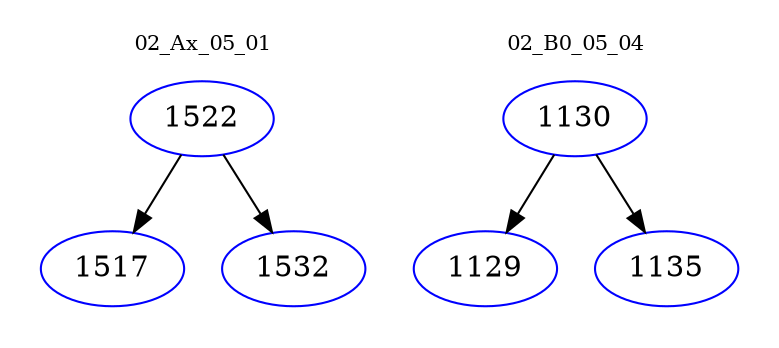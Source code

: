 digraph{
subgraph cluster_0 {
color = white
label = "02_Ax_05_01";
fontsize=10;
T0_1522 [label="1522", color="blue"]
T0_1522 -> T0_1517 [color="black"]
T0_1517 [label="1517", color="blue"]
T0_1522 -> T0_1532 [color="black"]
T0_1532 [label="1532", color="blue"]
}
subgraph cluster_1 {
color = white
label = "02_B0_05_04";
fontsize=10;
T1_1130 [label="1130", color="blue"]
T1_1130 -> T1_1129 [color="black"]
T1_1129 [label="1129", color="blue"]
T1_1130 -> T1_1135 [color="black"]
T1_1135 [label="1135", color="blue"]
}
}
